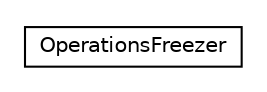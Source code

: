 #!/usr/local/bin/dot
#
# Class diagram 
# Generated by UMLGraph version R5_6-24-gf6e263 (http://www.umlgraph.org/)
#

digraph G {
	edge [fontname="Helvetica",fontsize=10,labelfontname="Helvetica",labelfontsize=10];
	node [fontname="Helvetica",fontsize=10,shape=plaintext];
	nodesep=0.25;
	ranksep=0.5;
	// com.orientechnologies.orient.core.storage.impl.local.paginated.atomicoperations.operationsfreezer.OperationsFreezer
	c288170 [label=<<table title="com.orientechnologies.orient.core.storage.impl.local.paginated.atomicoperations.operationsfreezer.OperationsFreezer" border="0" cellborder="1" cellspacing="0" cellpadding="2" port="p" href="./OperationsFreezer.html">
		<tr><td><table border="0" cellspacing="0" cellpadding="1">
<tr><td align="center" balign="center"> OperationsFreezer </td></tr>
		</table></td></tr>
		</table>>, URL="./OperationsFreezer.html", fontname="Helvetica", fontcolor="black", fontsize=10.0];
}

